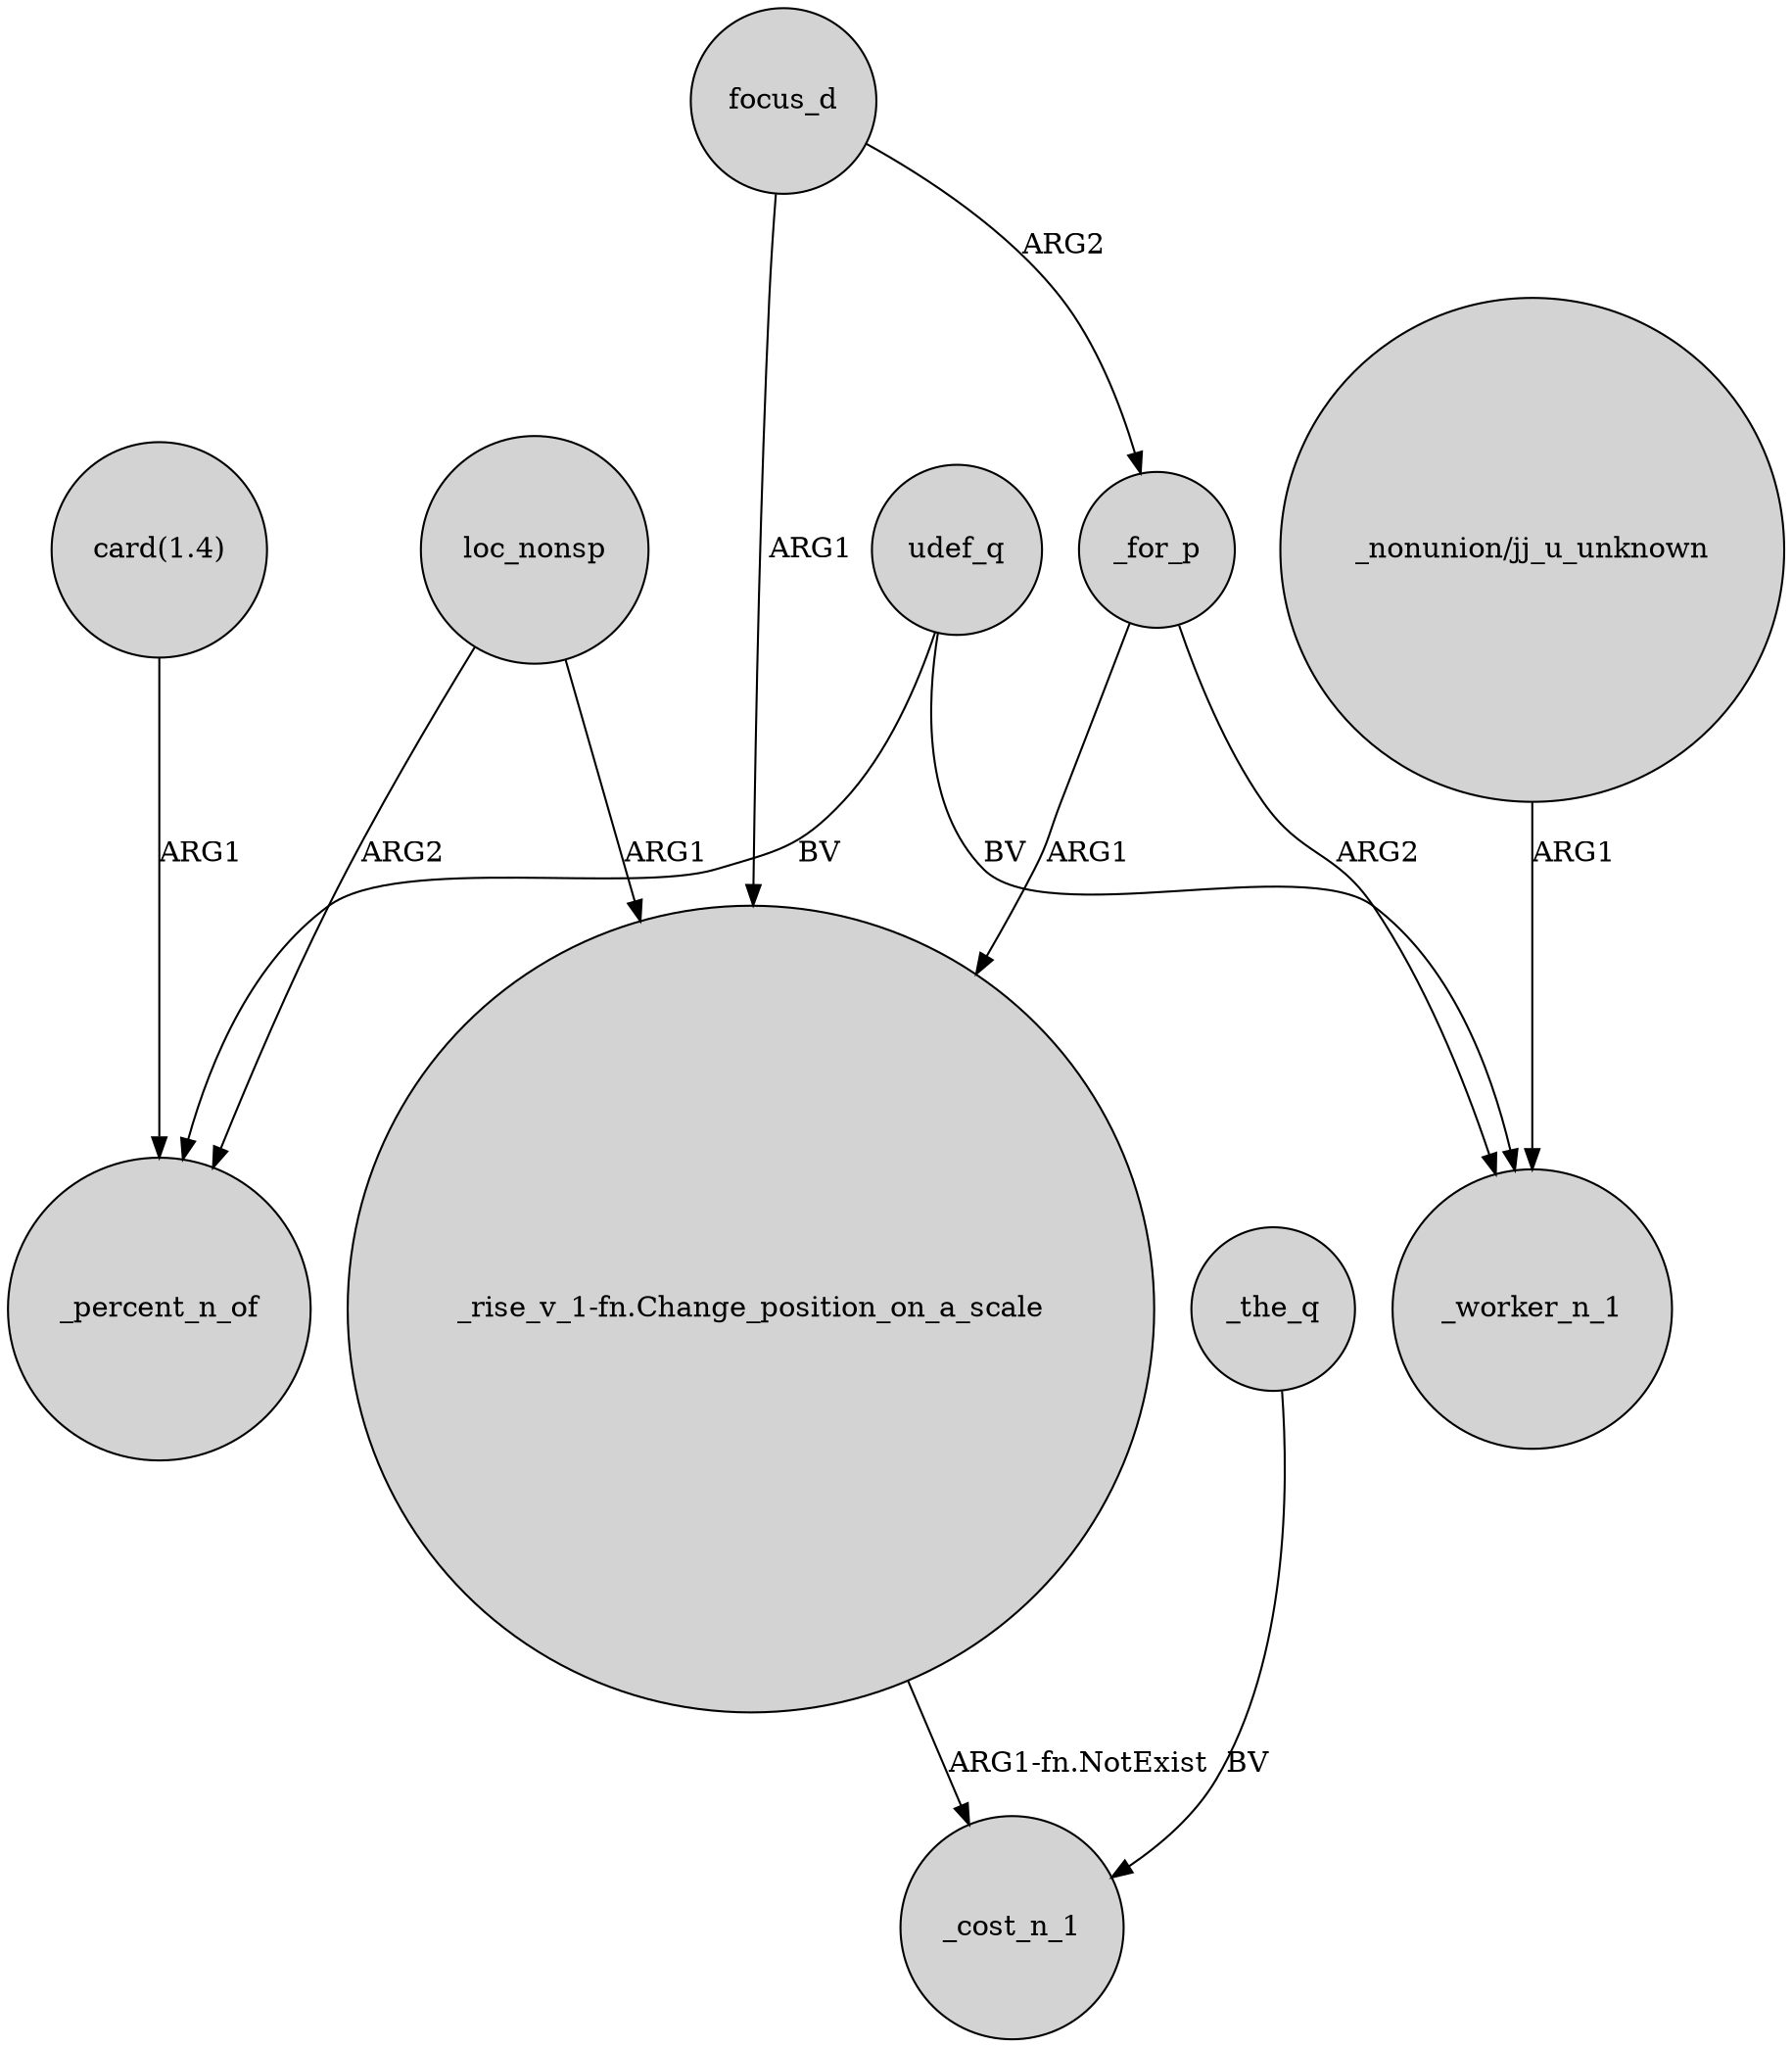 digraph {
	node [shape=circle style=filled]
	"card(1.4)" -> _percent_n_of [label=ARG1]
	_for_p -> "_rise_v_1-fn.Change_position_on_a_scale" [label=ARG1]
	loc_nonsp -> _percent_n_of [label=ARG2]
	loc_nonsp -> "_rise_v_1-fn.Change_position_on_a_scale" [label=ARG1]
	udef_q -> _percent_n_of [label=BV]
	focus_d -> "_rise_v_1-fn.Change_position_on_a_scale" [label=ARG1]
	focus_d -> _for_p [label=ARG2]
	"_rise_v_1-fn.Change_position_on_a_scale" -> _cost_n_1 [label="ARG1-fn.NotExist"]
	_for_p -> _worker_n_1 [label=ARG2]
	_the_q -> _cost_n_1 [label=BV]
	"_nonunion/jj_u_unknown" -> _worker_n_1 [label=ARG1]
	udef_q -> _worker_n_1 [label=BV]
}
